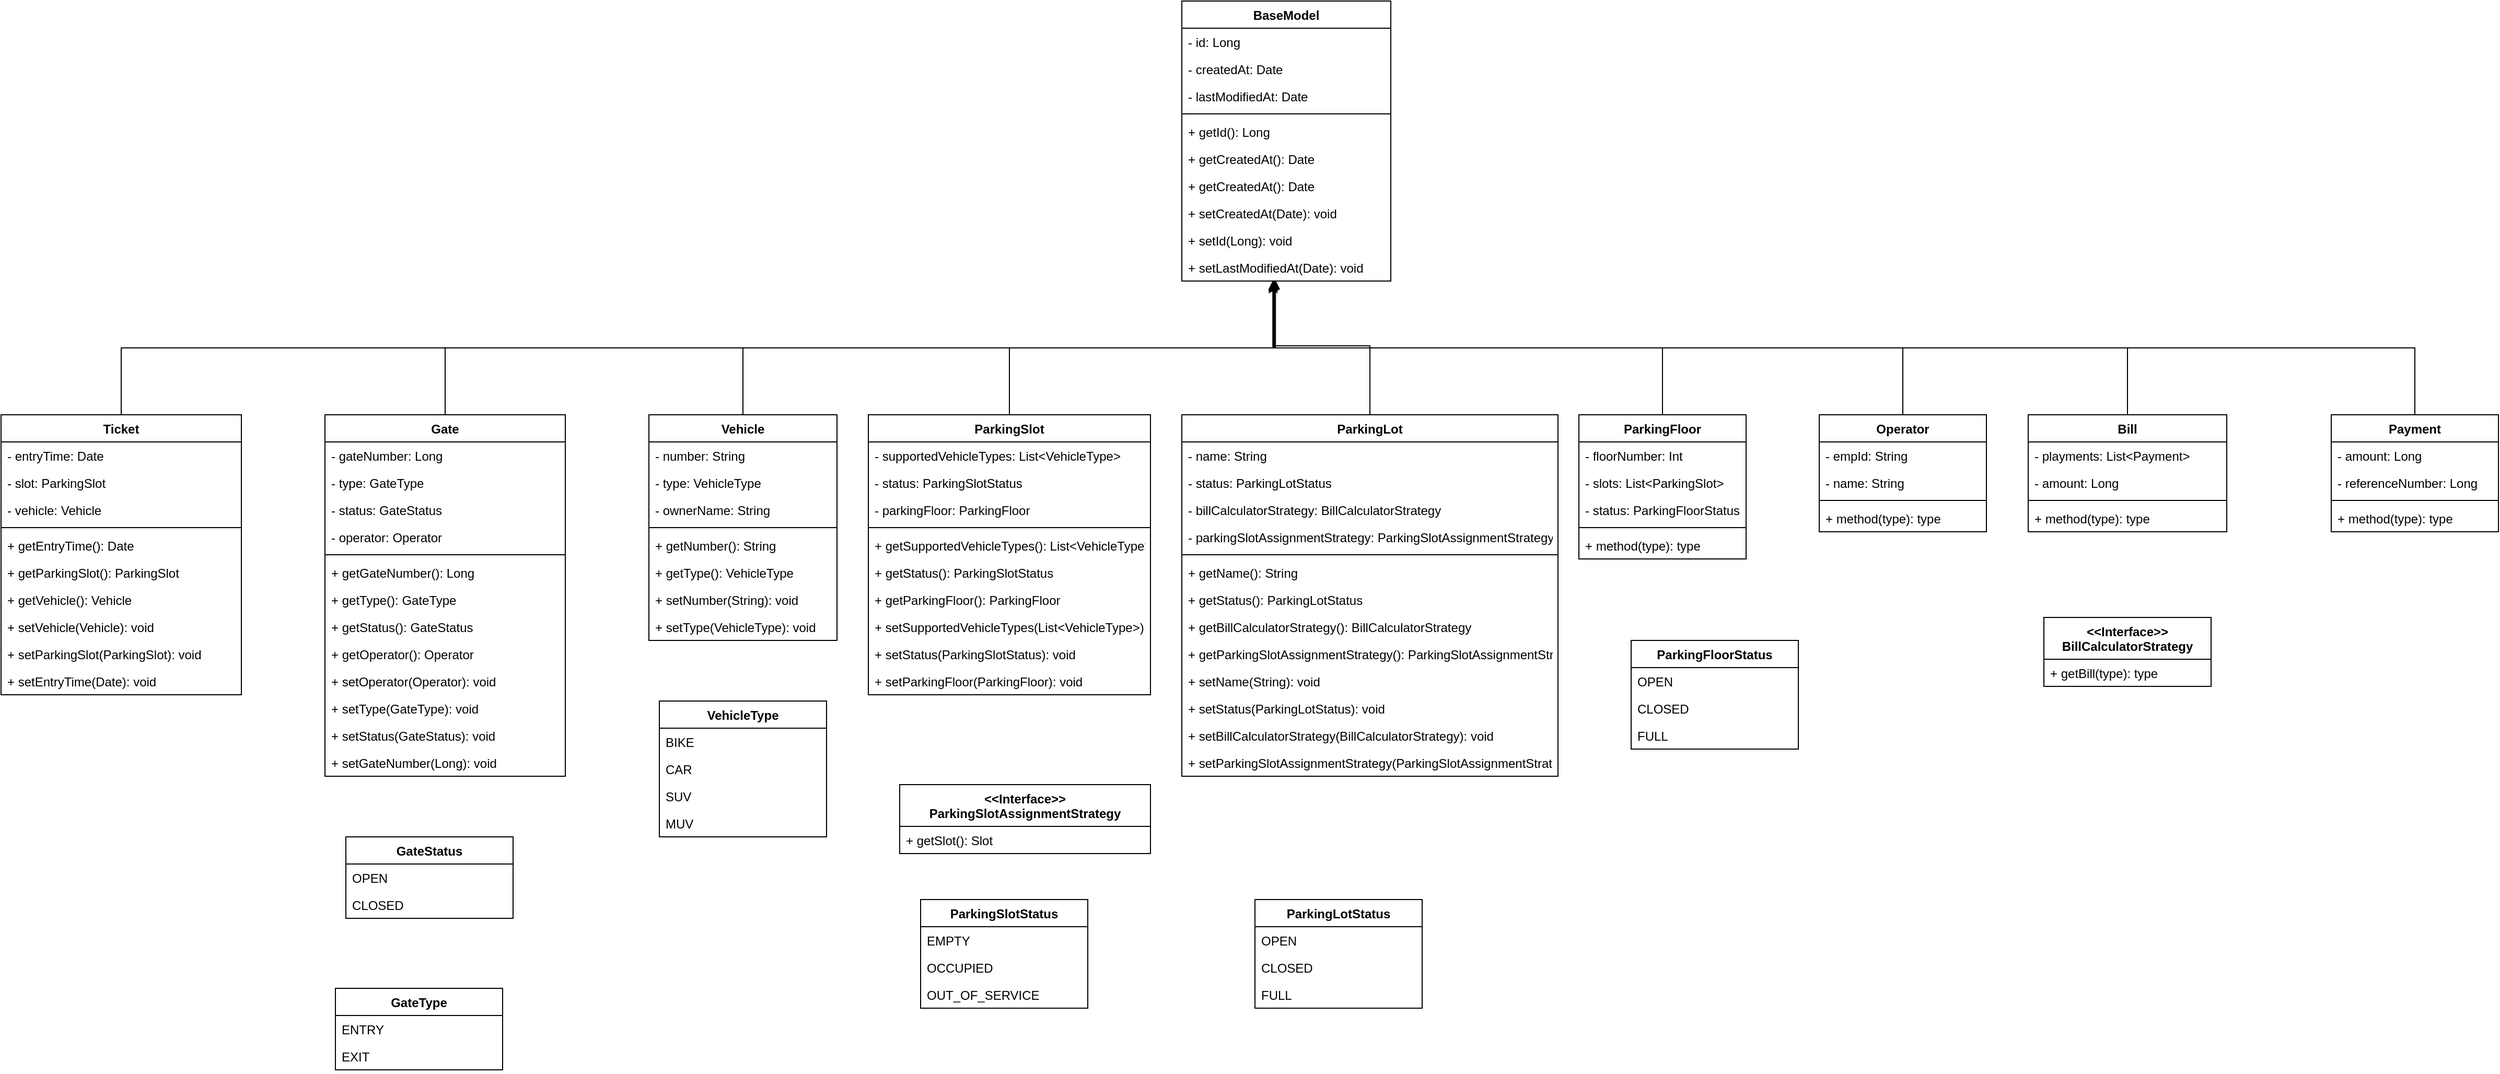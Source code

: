 <mxfile version="20.7.4" type="device"><diagram id="C5RBs43oDa-KdzZeNtuy" name="Page-1"><mxGraphModel dx="3709" dy="2249" grid="1" gridSize="10" guides="1" tooltips="1" connect="1" arrows="1" fold="1" page="1" pageScale="1" pageWidth="827" pageHeight="1169" math="0" shadow="0"><root><mxCell id="WIyWlLk6GJQsqaUBKTNV-0"/><mxCell id="WIyWlLk6GJQsqaUBKTNV-1" parent="WIyWlLk6GJQsqaUBKTNV-0"/><mxCell id="fBGwEeuH_EXyj-3FGyth-104" style="edgeStyle=orthogonalEdgeStyle;rounded=0;orthogonalLoop=1;jettySize=auto;html=1;entryX=0.437;entryY=1.105;entryDx=0;entryDy=0;entryPerimeter=0;" edge="1" parent="WIyWlLk6GJQsqaUBKTNV-1" source="fBGwEeuH_EXyj-3FGyth-0" target="fBGwEeuH_EXyj-3FGyth-51"><mxGeometry relative="1" as="geometry"><Array as="points"><mxPoint x="1170" y="-30"/><mxPoint x="1077" y="-30"/></Array></mxGeometry></mxCell><mxCell id="fBGwEeuH_EXyj-3FGyth-0" value="ParkingLot" style="swimlane;fontStyle=1;align=center;verticalAlign=top;childLayout=stackLayout;horizontal=1;startSize=26;horizontalStack=0;resizeParent=1;resizeParentMax=0;resizeLast=0;collapsible=1;marginBottom=0;" vertex="1" parent="WIyWlLk6GJQsqaUBKTNV-1"><mxGeometry x="990" y="36" width="360" height="346" as="geometry"/></mxCell><mxCell id="fBGwEeuH_EXyj-3FGyth-1" value="- name: String" style="text;strokeColor=none;fillColor=none;align=left;verticalAlign=top;spacingLeft=4;spacingRight=4;overflow=hidden;rotatable=0;points=[[0,0.5],[1,0.5]];portConstraint=eastwest;" vertex="1" parent="fBGwEeuH_EXyj-3FGyth-0"><mxGeometry y="26" width="360" height="26" as="geometry"/></mxCell><mxCell id="fBGwEeuH_EXyj-3FGyth-67" value="- status: ParkingLotStatus" style="text;strokeColor=none;fillColor=none;align=left;verticalAlign=top;spacingLeft=4;spacingRight=4;overflow=hidden;rotatable=0;points=[[0,0.5],[1,0.5]];portConstraint=eastwest;" vertex="1" parent="fBGwEeuH_EXyj-3FGyth-0"><mxGeometry y="52" width="360" height="26" as="geometry"/></mxCell><mxCell id="fBGwEeuH_EXyj-3FGyth-94" value="- billCalculatorStrategy: BillCalculatorStrategy" style="text;strokeColor=none;fillColor=none;align=left;verticalAlign=top;spacingLeft=4;spacingRight=4;overflow=hidden;rotatable=0;points=[[0,0.5],[1,0.5]];portConstraint=eastwest;" vertex="1" parent="fBGwEeuH_EXyj-3FGyth-0"><mxGeometry y="78" width="360" height="26" as="geometry"/></mxCell><mxCell id="fBGwEeuH_EXyj-3FGyth-138" value="- parkingSlotAssignmentStrategy: ParkingSlotAssignmentStrategy" style="text;strokeColor=none;fillColor=none;align=left;verticalAlign=top;spacingLeft=4;spacingRight=4;overflow=hidden;rotatable=0;points=[[0,0.5],[1,0.5]];portConstraint=eastwest;" vertex="1" parent="fBGwEeuH_EXyj-3FGyth-0"><mxGeometry y="104" width="360" height="26" as="geometry"/></mxCell><mxCell id="fBGwEeuH_EXyj-3FGyth-2" value="" style="line;strokeWidth=1;fillColor=none;align=left;verticalAlign=middle;spacingTop=-1;spacingLeft=3;spacingRight=3;rotatable=0;labelPosition=right;points=[];portConstraint=eastwest;strokeColor=inherit;" vertex="1" parent="fBGwEeuH_EXyj-3FGyth-0"><mxGeometry y="130" width="360" height="8" as="geometry"/></mxCell><mxCell id="fBGwEeuH_EXyj-3FGyth-152" value="+ getName(): String" style="text;strokeColor=none;fillColor=none;align=left;verticalAlign=top;spacingLeft=4;spacingRight=4;overflow=hidden;rotatable=0;points=[[0,0.5],[1,0.5]];portConstraint=eastwest;" vertex="1" parent="fBGwEeuH_EXyj-3FGyth-0"><mxGeometry y="138" width="360" height="26" as="geometry"/></mxCell><mxCell id="fBGwEeuH_EXyj-3FGyth-151" value="+ getStatus(): ParkingLotStatus" style="text;strokeColor=none;fillColor=none;align=left;verticalAlign=top;spacingLeft=4;spacingRight=4;overflow=hidden;rotatable=0;points=[[0,0.5],[1,0.5]];portConstraint=eastwest;" vertex="1" parent="fBGwEeuH_EXyj-3FGyth-0"><mxGeometry y="164" width="360" height="26" as="geometry"/></mxCell><mxCell id="fBGwEeuH_EXyj-3FGyth-150" value="+ getBillCalculatorStrategy(): BillCalculatorStrategy" style="text;strokeColor=none;fillColor=none;align=left;verticalAlign=top;spacingLeft=4;spacingRight=4;overflow=hidden;rotatable=0;points=[[0,0.5],[1,0.5]];portConstraint=eastwest;" vertex="1" parent="fBGwEeuH_EXyj-3FGyth-0"><mxGeometry y="190" width="360" height="26" as="geometry"/></mxCell><mxCell id="fBGwEeuH_EXyj-3FGyth-149" value="+ getParkingSlotAssignmentStrategy(): ParkingSlotAssignmentStrategy" style="text;strokeColor=none;fillColor=none;align=left;verticalAlign=top;spacingLeft=4;spacingRight=4;overflow=hidden;rotatable=0;points=[[0,0.5],[1,0.5]];portConstraint=eastwest;" vertex="1" parent="fBGwEeuH_EXyj-3FGyth-0"><mxGeometry y="216" width="360" height="26" as="geometry"/></mxCell><mxCell id="fBGwEeuH_EXyj-3FGyth-146" value="+ setName(String): void" style="text;strokeColor=none;fillColor=none;align=left;verticalAlign=top;spacingLeft=4;spacingRight=4;overflow=hidden;rotatable=0;points=[[0,0.5],[1,0.5]];portConstraint=eastwest;" vertex="1" parent="fBGwEeuH_EXyj-3FGyth-0"><mxGeometry y="242" width="360" height="26" as="geometry"/></mxCell><mxCell id="fBGwEeuH_EXyj-3FGyth-147" value="+ setStatus(ParkingLotStatus): void" style="text;strokeColor=none;fillColor=none;align=left;verticalAlign=top;spacingLeft=4;spacingRight=4;overflow=hidden;rotatable=0;points=[[0,0.5],[1,0.5]];portConstraint=eastwest;" vertex="1" parent="fBGwEeuH_EXyj-3FGyth-0"><mxGeometry y="268" width="360" height="26" as="geometry"/></mxCell><mxCell id="fBGwEeuH_EXyj-3FGyth-148" value="+ setBillCalculatorStrategy(BillCalculatorStrategy): void" style="text;strokeColor=none;fillColor=none;align=left;verticalAlign=top;spacingLeft=4;spacingRight=4;overflow=hidden;rotatable=0;points=[[0,0.5],[1,0.5]];portConstraint=eastwest;" vertex="1" parent="fBGwEeuH_EXyj-3FGyth-0"><mxGeometry y="294" width="360" height="26" as="geometry"/></mxCell><mxCell id="fBGwEeuH_EXyj-3FGyth-3" value="+ setParkingSlotAssignmentStrategy(ParkingSlotAssignmentStrategy): void" style="text;strokeColor=none;fillColor=none;align=left;verticalAlign=top;spacingLeft=4;spacingRight=4;overflow=hidden;rotatable=0;points=[[0,0.5],[1,0.5]];portConstraint=eastwest;" vertex="1" parent="fBGwEeuH_EXyj-3FGyth-0"><mxGeometry y="320" width="360" height="26" as="geometry"/></mxCell><mxCell id="fBGwEeuH_EXyj-3FGyth-105" style="edgeStyle=orthogonalEdgeStyle;rounded=0;orthogonalLoop=1;jettySize=auto;html=1;entryX=0.443;entryY=1;entryDx=0;entryDy=0;entryPerimeter=0;" edge="1" parent="WIyWlLk6GJQsqaUBKTNV-1" source="fBGwEeuH_EXyj-3FGyth-4" target="fBGwEeuH_EXyj-3FGyth-51"><mxGeometry relative="1" as="geometry"/></mxCell><mxCell id="fBGwEeuH_EXyj-3FGyth-4" value="ParkingFloor" style="swimlane;fontStyle=1;align=center;verticalAlign=top;childLayout=stackLayout;horizontal=1;startSize=26;horizontalStack=0;resizeParent=1;resizeParentMax=0;resizeLast=0;collapsible=1;marginBottom=0;" vertex="1" parent="WIyWlLk6GJQsqaUBKTNV-1"><mxGeometry x="1370" y="36" width="160" height="138" as="geometry"/></mxCell><mxCell id="fBGwEeuH_EXyj-3FGyth-5" value="- floorNumber: Int" style="text;strokeColor=none;fillColor=none;align=left;verticalAlign=top;spacingLeft=4;spacingRight=4;overflow=hidden;rotatable=0;points=[[0,0.5],[1,0.5]];portConstraint=eastwest;" vertex="1" parent="fBGwEeuH_EXyj-3FGyth-4"><mxGeometry y="26" width="160" height="26" as="geometry"/></mxCell><mxCell id="fBGwEeuH_EXyj-3FGyth-66" value="- slots: List&lt;ParkingSlot&gt;" style="text;strokeColor=none;fillColor=none;align=left;verticalAlign=top;spacingLeft=4;spacingRight=4;overflow=hidden;rotatable=0;points=[[0,0.5],[1,0.5]];portConstraint=eastwest;" vertex="1" parent="fBGwEeuH_EXyj-3FGyth-4"><mxGeometry y="52" width="160" height="26" as="geometry"/></mxCell><mxCell id="fBGwEeuH_EXyj-3FGyth-93" value="- status: ParkingFloorStatus" style="text;strokeColor=none;fillColor=none;align=left;verticalAlign=top;spacingLeft=4;spacingRight=4;overflow=hidden;rotatable=0;points=[[0,0.5],[1,0.5]];portConstraint=eastwest;" vertex="1" parent="fBGwEeuH_EXyj-3FGyth-4"><mxGeometry y="78" width="160" height="26" as="geometry"/></mxCell><mxCell id="fBGwEeuH_EXyj-3FGyth-6" value="" style="line;strokeWidth=1;fillColor=none;align=left;verticalAlign=middle;spacingTop=-1;spacingLeft=3;spacingRight=3;rotatable=0;labelPosition=right;points=[];portConstraint=eastwest;strokeColor=inherit;" vertex="1" parent="fBGwEeuH_EXyj-3FGyth-4"><mxGeometry y="104" width="160" height="8" as="geometry"/></mxCell><mxCell id="fBGwEeuH_EXyj-3FGyth-7" value="+ method(type): type" style="text;strokeColor=none;fillColor=none;align=left;verticalAlign=top;spacingLeft=4;spacingRight=4;overflow=hidden;rotatable=0;points=[[0,0.5],[1,0.5]];portConstraint=eastwest;" vertex="1" parent="fBGwEeuH_EXyj-3FGyth-4"><mxGeometry y="112" width="160" height="26" as="geometry"/></mxCell><mxCell id="fBGwEeuH_EXyj-3FGyth-103" style="edgeStyle=orthogonalEdgeStyle;rounded=0;orthogonalLoop=1;jettySize=auto;html=1;entryX=0.437;entryY=1.035;entryDx=0;entryDy=0;entryPerimeter=0;" edge="1" parent="WIyWlLk6GJQsqaUBKTNV-1" source="fBGwEeuH_EXyj-3FGyth-8" target="fBGwEeuH_EXyj-3FGyth-51"><mxGeometry relative="1" as="geometry"/></mxCell><mxCell id="fBGwEeuH_EXyj-3FGyth-8" value="ParkingSlot" style="swimlane;fontStyle=1;align=center;verticalAlign=top;childLayout=stackLayout;horizontal=1;startSize=26;horizontalStack=0;resizeParent=1;resizeParentMax=0;resizeLast=0;collapsible=1;marginBottom=0;" vertex="1" parent="WIyWlLk6GJQsqaUBKTNV-1"><mxGeometry x="690" y="36" width="270" height="268" as="geometry"/></mxCell><mxCell id="fBGwEeuH_EXyj-3FGyth-9" value="- supportedVehicleTypes: List&lt;VehicleType&gt;" style="text;strokeColor=none;fillColor=none;align=left;verticalAlign=top;spacingLeft=4;spacingRight=4;overflow=hidden;rotatable=0;points=[[0,0.5],[1,0.5]];portConstraint=eastwest;" vertex="1" parent="fBGwEeuH_EXyj-3FGyth-8"><mxGeometry y="26" width="270" height="26" as="geometry"/></mxCell><mxCell id="fBGwEeuH_EXyj-3FGyth-71" value="- status: ParkingSlotStatus" style="text;strokeColor=none;fillColor=none;align=left;verticalAlign=top;spacingLeft=4;spacingRight=4;overflow=hidden;rotatable=0;points=[[0,0.5],[1,0.5]];portConstraint=eastwest;" vertex="1" parent="fBGwEeuH_EXyj-3FGyth-8"><mxGeometry y="52" width="270" height="26" as="geometry"/></mxCell><mxCell id="fBGwEeuH_EXyj-3FGyth-139" value="- parkingFloor: ParkingFloor" style="text;strokeColor=none;fillColor=none;align=left;verticalAlign=top;spacingLeft=4;spacingRight=4;overflow=hidden;rotatable=0;points=[[0,0.5],[1,0.5]];portConstraint=eastwest;" vertex="1" parent="fBGwEeuH_EXyj-3FGyth-8"><mxGeometry y="78" width="270" height="26" as="geometry"/></mxCell><mxCell id="fBGwEeuH_EXyj-3FGyth-10" value="" style="line;strokeWidth=1;fillColor=none;align=left;verticalAlign=middle;spacingTop=-1;spacingLeft=3;spacingRight=3;rotatable=0;labelPosition=right;points=[];portConstraint=eastwest;strokeColor=inherit;" vertex="1" parent="fBGwEeuH_EXyj-3FGyth-8"><mxGeometry y="104" width="270" height="8" as="geometry"/></mxCell><mxCell id="fBGwEeuH_EXyj-3FGyth-143" value="+ getSupportedVehicleTypes(): List&lt;VehicleType&gt;" style="text;strokeColor=none;fillColor=none;align=left;verticalAlign=top;spacingLeft=4;spacingRight=4;overflow=hidden;rotatable=0;points=[[0,0.5],[1,0.5]];portConstraint=eastwest;" vertex="1" parent="fBGwEeuH_EXyj-3FGyth-8"><mxGeometry y="112" width="270" height="26" as="geometry"/></mxCell><mxCell id="fBGwEeuH_EXyj-3FGyth-144" value="+ getStatus(): ParkingSlotStatus" style="text;strokeColor=none;fillColor=none;align=left;verticalAlign=top;spacingLeft=4;spacingRight=4;overflow=hidden;rotatable=0;points=[[0,0.5],[1,0.5]];portConstraint=eastwest;" vertex="1" parent="fBGwEeuH_EXyj-3FGyth-8"><mxGeometry y="138" width="270" height="26" as="geometry"/></mxCell><mxCell id="fBGwEeuH_EXyj-3FGyth-145" value="+ getParkingFloor(): ParkingFloor" style="text;strokeColor=none;fillColor=none;align=left;verticalAlign=top;spacingLeft=4;spacingRight=4;overflow=hidden;rotatable=0;points=[[0,0.5],[1,0.5]];portConstraint=eastwest;" vertex="1" parent="fBGwEeuH_EXyj-3FGyth-8"><mxGeometry y="164" width="270" height="26" as="geometry"/></mxCell><mxCell id="fBGwEeuH_EXyj-3FGyth-141" value="+ setSupportedVehicleTypes(List&lt;VehicleType&gt;) : void" style="text;strokeColor=none;fillColor=none;align=left;verticalAlign=top;spacingLeft=4;spacingRight=4;overflow=hidden;rotatable=0;points=[[0,0.5],[1,0.5]];portConstraint=eastwest;" vertex="1" parent="fBGwEeuH_EXyj-3FGyth-8"><mxGeometry y="190" width="270" height="26" as="geometry"/></mxCell><mxCell id="fBGwEeuH_EXyj-3FGyth-142" value="+ setStatus(ParkingSlotStatus): void" style="text;strokeColor=none;fillColor=none;align=left;verticalAlign=top;spacingLeft=4;spacingRight=4;overflow=hidden;rotatable=0;points=[[0,0.5],[1,0.5]];portConstraint=eastwest;" vertex="1" parent="fBGwEeuH_EXyj-3FGyth-8"><mxGeometry y="216" width="270" height="26" as="geometry"/></mxCell><mxCell id="fBGwEeuH_EXyj-3FGyth-11" value="+ setParkingFloor(ParkingFloor): void" style="text;strokeColor=none;fillColor=none;align=left;verticalAlign=top;spacingLeft=4;spacingRight=4;overflow=hidden;rotatable=0;points=[[0,0.5],[1,0.5]];portConstraint=eastwest;" vertex="1" parent="fBGwEeuH_EXyj-3FGyth-8"><mxGeometry y="242" width="270" height="26" as="geometry"/></mxCell><mxCell id="fBGwEeuH_EXyj-3FGyth-100" style="edgeStyle=orthogonalEdgeStyle;rounded=0;orthogonalLoop=1;jettySize=auto;html=1;entryX=0.437;entryY=1.035;entryDx=0;entryDy=0;entryPerimeter=0;" edge="1" parent="WIyWlLk6GJQsqaUBKTNV-1" source="fBGwEeuH_EXyj-3FGyth-12" target="fBGwEeuH_EXyj-3FGyth-51"><mxGeometry relative="1" as="geometry"/></mxCell><mxCell id="fBGwEeuH_EXyj-3FGyth-12" value="Vehicle" style="swimlane;fontStyle=1;align=center;verticalAlign=top;childLayout=stackLayout;horizontal=1;startSize=26;horizontalStack=0;resizeParent=1;resizeParentMax=0;resizeLast=0;collapsible=1;marginBottom=0;" vertex="1" parent="WIyWlLk6GJQsqaUBKTNV-1"><mxGeometry x="480" y="36" width="180" height="216" as="geometry"/></mxCell><mxCell id="fBGwEeuH_EXyj-3FGyth-13" value="- number: String" style="text;strokeColor=none;fillColor=none;align=left;verticalAlign=top;spacingLeft=4;spacingRight=4;overflow=hidden;rotatable=0;points=[[0,0.5],[1,0.5]];portConstraint=eastwest;" vertex="1" parent="fBGwEeuH_EXyj-3FGyth-12"><mxGeometry y="26" width="180" height="26" as="geometry"/></mxCell><mxCell id="fBGwEeuH_EXyj-3FGyth-137" value="- type: VehicleType" style="text;strokeColor=none;fillColor=none;align=left;verticalAlign=top;spacingLeft=4;spacingRight=4;overflow=hidden;rotatable=0;points=[[0,0.5],[1,0.5]];portConstraint=eastwest;" vertex="1" parent="fBGwEeuH_EXyj-3FGyth-12"><mxGeometry y="52" width="180" height="26" as="geometry"/></mxCell><mxCell id="fBGwEeuH_EXyj-3FGyth-65" value="- ownerName: String" style="text;strokeColor=none;fillColor=none;align=left;verticalAlign=top;spacingLeft=4;spacingRight=4;overflow=hidden;rotatable=0;points=[[0,0.5],[1,0.5]];portConstraint=eastwest;" vertex="1" parent="fBGwEeuH_EXyj-3FGyth-12"><mxGeometry y="78" width="180" height="26" as="geometry"/></mxCell><mxCell id="fBGwEeuH_EXyj-3FGyth-14" value="" style="line;strokeWidth=1;fillColor=none;align=left;verticalAlign=middle;spacingTop=-1;spacingLeft=3;spacingRight=3;rotatable=0;labelPosition=right;points=[];portConstraint=eastwest;strokeColor=inherit;" vertex="1" parent="fBGwEeuH_EXyj-3FGyth-12"><mxGeometry y="104" width="180" height="8" as="geometry"/></mxCell><mxCell id="fBGwEeuH_EXyj-3FGyth-134" value="+ getNumber(): String" style="text;strokeColor=none;fillColor=none;align=left;verticalAlign=top;spacingLeft=4;spacingRight=4;overflow=hidden;rotatable=0;points=[[0,0.5],[1,0.5]];portConstraint=eastwest;" vertex="1" parent="fBGwEeuH_EXyj-3FGyth-12"><mxGeometry y="112" width="180" height="26" as="geometry"/></mxCell><mxCell id="fBGwEeuH_EXyj-3FGyth-135" value="+ getType(): VehicleType" style="text;strokeColor=none;fillColor=none;align=left;verticalAlign=top;spacingLeft=4;spacingRight=4;overflow=hidden;rotatable=0;points=[[0,0.5],[1,0.5]];portConstraint=eastwest;" vertex="1" parent="fBGwEeuH_EXyj-3FGyth-12"><mxGeometry y="138" width="180" height="26" as="geometry"/></mxCell><mxCell id="fBGwEeuH_EXyj-3FGyth-136" value="+ setNumber(String): void" style="text;strokeColor=none;fillColor=none;align=left;verticalAlign=top;spacingLeft=4;spacingRight=4;overflow=hidden;rotatable=0;points=[[0,0.5],[1,0.5]];portConstraint=eastwest;" vertex="1" parent="fBGwEeuH_EXyj-3FGyth-12"><mxGeometry y="164" width="180" height="26" as="geometry"/></mxCell><mxCell id="fBGwEeuH_EXyj-3FGyth-15" value="+ setType(VehicleType): void" style="text;strokeColor=none;fillColor=none;align=left;verticalAlign=top;spacingLeft=4;spacingRight=4;overflow=hidden;rotatable=0;points=[[0,0.5],[1,0.5]];portConstraint=eastwest;" vertex="1" parent="fBGwEeuH_EXyj-3FGyth-12"><mxGeometry y="190" width="180" height="26" as="geometry"/></mxCell><mxCell id="fBGwEeuH_EXyj-3FGyth-99" style="edgeStyle=orthogonalEdgeStyle;rounded=0;orthogonalLoop=1;jettySize=auto;html=1;entryX=0.437;entryY=0.965;entryDx=0;entryDy=0;entryPerimeter=0;" edge="1" parent="WIyWlLk6GJQsqaUBKTNV-1" source="fBGwEeuH_EXyj-3FGyth-16" target="fBGwEeuH_EXyj-3FGyth-51"><mxGeometry relative="1" as="geometry"/></mxCell><mxCell id="fBGwEeuH_EXyj-3FGyth-16" value="Gate" style="swimlane;fontStyle=1;align=center;verticalAlign=top;childLayout=stackLayout;horizontal=1;startSize=26;horizontalStack=0;resizeParent=1;resizeParentMax=0;resizeLast=0;collapsible=1;marginBottom=0;" vertex="1" parent="WIyWlLk6GJQsqaUBKTNV-1"><mxGeometry x="170" y="36" width="230" height="346" as="geometry"/></mxCell><mxCell id="fBGwEeuH_EXyj-3FGyth-17" value="- gateNumber: Long" style="text;strokeColor=none;fillColor=none;align=left;verticalAlign=top;spacingLeft=4;spacingRight=4;overflow=hidden;rotatable=0;points=[[0,0.5],[1,0.5]];portConstraint=eastwest;" vertex="1" parent="fBGwEeuH_EXyj-3FGyth-16"><mxGeometry y="26" width="230" height="26" as="geometry"/></mxCell><mxCell id="fBGwEeuH_EXyj-3FGyth-58" value="- type: GateType" style="text;strokeColor=none;fillColor=none;align=left;verticalAlign=top;spacingLeft=4;spacingRight=4;overflow=hidden;rotatable=0;points=[[0,0.5],[1,0.5]];portConstraint=eastwest;" vertex="1" parent="fBGwEeuH_EXyj-3FGyth-16"><mxGeometry y="52" width="230" height="26" as="geometry"/></mxCell><mxCell id="fBGwEeuH_EXyj-3FGyth-63" value="- status: GateStatus" style="text;strokeColor=none;fillColor=none;align=left;verticalAlign=top;spacingLeft=4;spacingRight=4;overflow=hidden;rotatable=0;points=[[0,0.5],[1,0.5]];portConstraint=eastwest;" vertex="1" parent="fBGwEeuH_EXyj-3FGyth-16"><mxGeometry y="78" width="230" height="26" as="geometry"/></mxCell><mxCell id="fBGwEeuH_EXyj-3FGyth-64" value="- operator: Operator" style="text;strokeColor=none;fillColor=none;align=left;verticalAlign=top;spacingLeft=4;spacingRight=4;overflow=hidden;rotatable=0;points=[[0,0.5],[1,0.5]];portConstraint=eastwest;" vertex="1" parent="fBGwEeuH_EXyj-3FGyth-16"><mxGeometry y="104" width="230" height="26" as="geometry"/></mxCell><mxCell id="fBGwEeuH_EXyj-3FGyth-18" value="" style="line;strokeWidth=1;fillColor=none;align=left;verticalAlign=middle;spacingTop=-1;spacingLeft=3;spacingRight=3;rotatable=0;labelPosition=right;points=[];portConstraint=eastwest;strokeColor=inherit;" vertex="1" parent="fBGwEeuH_EXyj-3FGyth-16"><mxGeometry y="130" width="230" height="8" as="geometry"/></mxCell><mxCell id="fBGwEeuH_EXyj-3FGyth-118" value="+ getGateNumber(): Long" style="text;strokeColor=none;fillColor=none;align=left;verticalAlign=top;spacingLeft=4;spacingRight=4;overflow=hidden;rotatable=0;points=[[0,0.5],[1,0.5]];portConstraint=eastwest;" vertex="1" parent="fBGwEeuH_EXyj-3FGyth-16"><mxGeometry y="138" width="230" height="26" as="geometry"/></mxCell><mxCell id="fBGwEeuH_EXyj-3FGyth-119" value="+ getType(): GateType" style="text;strokeColor=none;fillColor=none;align=left;verticalAlign=top;spacingLeft=4;spacingRight=4;overflow=hidden;rotatable=0;points=[[0,0.5],[1,0.5]];portConstraint=eastwest;" vertex="1" parent="fBGwEeuH_EXyj-3FGyth-16"><mxGeometry y="164" width="230" height="26" as="geometry"/></mxCell><mxCell id="fBGwEeuH_EXyj-3FGyth-120" value="+ getStatus(): GateStatus" style="text;strokeColor=none;fillColor=none;align=left;verticalAlign=top;spacingLeft=4;spacingRight=4;overflow=hidden;rotatable=0;points=[[0,0.5],[1,0.5]];portConstraint=eastwest;" vertex="1" parent="fBGwEeuH_EXyj-3FGyth-16"><mxGeometry y="190" width="230" height="26" as="geometry"/></mxCell><mxCell id="fBGwEeuH_EXyj-3FGyth-121" value="+ getOperator(): Operator" style="text;strokeColor=none;fillColor=none;align=left;verticalAlign=top;spacingLeft=4;spacingRight=4;overflow=hidden;rotatable=0;points=[[0,0.5],[1,0.5]];portConstraint=eastwest;" vertex="1" parent="fBGwEeuH_EXyj-3FGyth-16"><mxGeometry y="216" width="230" height="26" as="geometry"/></mxCell><mxCell id="fBGwEeuH_EXyj-3FGyth-122" value="+ setOperator(Operator): void" style="text;strokeColor=none;fillColor=none;align=left;verticalAlign=top;spacingLeft=4;spacingRight=4;overflow=hidden;rotatable=0;points=[[0,0.5],[1,0.5]];portConstraint=eastwest;" vertex="1" parent="fBGwEeuH_EXyj-3FGyth-16"><mxGeometry y="242" width="230" height="26" as="geometry"/></mxCell><mxCell id="fBGwEeuH_EXyj-3FGyth-123" value="+ setType(GateType): void" style="text;strokeColor=none;fillColor=none;align=left;verticalAlign=top;spacingLeft=4;spacingRight=4;overflow=hidden;rotatable=0;points=[[0,0.5],[1,0.5]];portConstraint=eastwest;" vertex="1" parent="fBGwEeuH_EXyj-3FGyth-16"><mxGeometry y="268" width="230" height="26" as="geometry"/></mxCell><mxCell id="fBGwEeuH_EXyj-3FGyth-124" value="+ setStatus(GateStatus): void" style="text;strokeColor=none;fillColor=none;align=left;verticalAlign=top;spacingLeft=4;spacingRight=4;overflow=hidden;rotatable=0;points=[[0,0.5],[1,0.5]];portConstraint=eastwest;" vertex="1" parent="fBGwEeuH_EXyj-3FGyth-16"><mxGeometry y="294" width="230" height="26" as="geometry"/></mxCell><mxCell id="fBGwEeuH_EXyj-3FGyth-19" value="+ setGateNumber(Long): void" style="text;strokeColor=none;fillColor=none;align=left;verticalAlign=top;spacingLeft=4;spacingRight=4;overflow=hidden;rotatable=0;points=[[0,0.5],[1,0.5]];portConstraint=eastwest;" vertex="1" parent="fBGwEeuH_EXyj-3FGyth-16"><mxGeometry y="320" width="230" height="26" as="geometry"/></mxCell><mxCell id="fBGwEeuH_EXyj-3FGyth-20" value="VehicleType" style="swimlane;fontStyle=1;align=center;verticalAlign=top;childLayout=stackLayout;horizontal=1;startSize=26;horizontalStack=0;resizeParent=1;resizeParentMax=0;resizeLast=0;collapsible=1;marginBottom=0;" vertex="1" parent="WIyWlLk6GJQsqaUBKTNV-1"><mxGeometry x="490" y="310" width="160" height="130" as="geometry"/></mxCell><mxCell id="fBGwEeuH_EXyj-3FGyth-21" value="BIKE" style="text;strokeColor=none;fillColor=none;align=left;verticalAlign=top;spacingLeft=4;spacingRight=4;overflow=hidden;rotatable=0;points=[[0,0.5],[1,0.5]];portConstraint=eastwest;" vertex="1" parent="fBGwEeuH_EXyj-3FGyth-20"><mxGeometry y="26" width="160" height="26" as="geometry"/></mxCell><mxCell id="fBGwEeuH_EXyj-3FGyth-68" value="CAR" style="text;strokeColor=none;fillColor=none;align=left;verticalAlign=top;spacingLeft=4;spacingRight=4;overflow=hidden;rotatable=0;points=[[0,0.5],[1,0.5]];portConstraint=eastwest;" vertex="1" parent="fBGwEeuH_EXyj-3FGyth-20"><mxGeometry y="52" width="160" height="26" as="geometry"/></mxCell><mxCell id="fBGwEeuH_EXyj-3FGyth-69" value="SUV" style="text;strokeColor=none;fillColor=none;align=left;verticalAlign=top;spacingLeft=4;spacingRight=4;overflow=hidden;rotatable=0;points=[[0,0.5],[1,0.5]];portConstraint=eastwest;" vertex="1" parent="fBGwEeuH_EXyj-3FGyth-20"><mxGeometry y="78" width="160" height="26" as="geometry"/></mxCell><mxCell id="fBGwEeuH_EXyj-3FGyth-70" value="MUV" style="text;strokeColor=none;fillColor=none;align=left;verticalAlign=top;spacingLeft=4;spacingRight=4;overflow=hidden;rotatable=0;points=[[0,0.5],[1,0.5]];portConstraint=eastwest;" vertex="1" parent="fBGwEeuH_EXyj-3FGyth-20"><mxGeometry y="104" width="160" height="26" as="geometry"/></mxCell><mxCell id="fBGwEeuH_EXyj-3FGyth-106" style="edgeStyle=orthogonalEdgeStyle;rounded=0;orthogonalLoop=1;jettySize=auto;html=1;entryX=0.443;entryY=0.965;entryDx=0;entryDy=0;entryPerimeter=0;" edge="1" parent="WIyWlLk6GJQsqaUBKTNV-1" source="fBGwEeuH_EXyj-3FGyth-24" target="fBGwEeuH_EXyj-3FGyth-51"><mxGeometry relative="1" as="geometry"/></mxCell><mxCell id="fBGwEeuH_EXyj-3FGyth-24" value="Operator" style="swimlane;fontStyle=1;align=center;verticalAlign=top;childLayout=stackLayout;horizontal=1;startSize=26;horizontalStack=0;resizeParent=1;resizeParentMax=0;resizeLast=0;collapsible=1;marginBottom=0;" vertex="1" parent="WIyWlLk6GJQsqaUBKTNV-1"><mxGeometry x="1600" y="36" width="160" height="112" as="geometry"/></mxCell><mxCell id="fBGwEeuH_EXyj-3FGyth-79" value="- empId: String" style="text;strokeColor=none;fillColor=none;align=left;verticalAlign=top;spacingLeft=4;spacingRight=4;overflow=hidden;rotatable=0;points=[[0,0.5],[1,0.5]];portConstraint=eastwest;" vertex="1" parent="fBGwEeuH_EXyj-3FGyth-24"><mxGeometry y="26" width="160" height="26" as="geometry"/></mxCell><mxCell id="fBGwEeuH_EXyj-3FGyth-25" value="- name: String" style="text;strokeColor=none;fillColor=none;align=left;verticalAlign=top;spacingLeft=4;spacingRight=4;overflow=hidden;rotatable=0;points=[[0,0.5],[1,0.5]];portConstraint=eastwest;" vertex="1" parent="fBGwEeuH_EXyj-3FGyth-24"><mxGeometry y="52" width="160" height="26" as="geometry"/></mxCell><mxCell id="fBGwEeuH_EXyj-3FGyth-26" value="" style="line;strokeWidth=1;fillColor=none;align=left;verticalAlign=middle;spacingTop=-1;spacingLeft=3;spacingRight=3;rotatable=0;labelPosition=right;points=[];portConstraint=eastwest;strokeColor=inherit;" vertex="1" parent="fBGwEeuH_EXyj-3FGyth-24"><mxGeometry y="78" width="160" height="8" as="geometry"/></mxCell><mxCell id="fBGwEeuH_EXyj-3FGyth-27" value="+ method(type): type" style="text;strokeColor=none;fillColor=none;align=left;verticalAlign=top;spacingLeft=4;spacingRight=4;overflow=hidden;rotatable=0;points=[[0,0.5],[1,0.5]];portConstraint=eastwest;" vertex="1" parent="fBGwEeuH_EXyj-3FGyth-24"><mxGeometry y="86" width="160" height="26" as="geometry"/></mxCell><mxCell id="fBGwEeuH_EXyj-3FGyth-28" value="GateType" style="swimlane;fontStyle=1;align=center;verticalAlign=top;childLayout=stackLayout;horizontal=1;startSize=26;horizontalStack=0;resizeParent=1;resizeParentMax=0;resizeLast=0;collapsible=1;marginBottom=0;" vertex="1" parent="WIyWlLk6GJQsqaUBKTNV-1"><mxGeometry x="180" y="585" width="160" height="78" as="geometry"/></mxCell><mxCell id="fBGwEeuH_EXyj-3FGyth-29" value="ENTRY" style="text;strokeColor=none;fillColor=none;align=left;verticalAlign=top;spacingLeft=4;spacingRight=4;overflow=hidden;rotatable=0;points=[[0,0.5],[1,0.5]];portConstraint=eastwest;" vertex="1" parent="fBGwEeuH_EXyj-3FGyth-28"><mxGeometry y="26" width="160" height="26" as="geometry"/></mxCell><mxCell id="fBGwEeuH_EXyj-3FGyth-59" value="EXIT" style="text;strokeColor=none;fillColor=none;align=left;verticalAlign=top;spacingLeft=4;spacingRight=4;overflow=hidden;rotatable=0;points=[[0,0.5],[1,0.5]];portConstraint=eastwest;" vertex="1" parent="fBGwEeuH_EXyj-3FGyth-28"><mxGeometry y="52" width="160" height="26" as="geometry"/></mxCell><mxCell id="fBGwEeuH_EXyj-3FGyth-107" style="edgeStyle=orthogonalEdgeStyle;rounded=0;orthogonalLoop=1;jettySize=auto;html=1;entryX=0.448;entryY=0.965;entryDx=0;entryDy=0;entryPerimeter=0;" edge="1" parent="WIyWlLk6GJQsqaUBKTNV-1" source="fBGwEeuH_EXyj-3FGyth-32" target="fBGwEeuH_EXyj-3FGyth-51"><mxGeometry relative="1" as="geometry"/></mxCell><mxCell id="fBGwEeuH_EXyj-3FGyth-32" value="Bill" style="swimlane;fontStyle=1;align=center;verticalAlign=top;childLayout=stackLayout;horizontal=1;startSize=26;horizontalStack=0;resizeParent=1;resizeParentMax=0;resizeLast=0;collapsible=1;marginBottom=0;" vertex="1" parent="WIyWlLk6GJQsqaUBKTNV-1"><mxGeometry x="1800" y="36" width="190" height="112" as="geometry"/></mxCell><mxCell id="fBGwEeuH_EXyj-3FGyth-33" value="- playments: List&lt;Payment&gt;" style="text;strokeColor=none;fillColor=none;align=left;verticalAlign=top;spacingLeft=4;spacingRight=4;overflow=hidden;rotatable=0;points=[[0,0.5],[1,0.5]];portConstraint=eastwest;" vertex="1" parent="fBGwEeuH_EXyj-3FGyth-32"><mxGeometry y="26" width="190" height="26" as="geometry"/></mxCell><mxCell id="fBGwEeuH_EXyj-3FGyth-72" value="- amount: Long" style="text;strokeColor=none;fillColor=none;align=left;verticalAlign=top;spacingLeft=4;spacingRight=4;overflow=hidden;rotatable=0;points=[[0,0.5],[1,0.5]];portConstraint=eastwest;" vertex="1" parent="fBGwEeuH_EXyj-3FGyth-32"><mxGeometry y="52" width="190" height="26" as="geometry"/></mxCell><mxCell id="fBGwEeuH_EXyj-3FGyth-34" value="" style="line;strokeWidth=1;fillColor=none;align=left;verticalAlign=middle;spacingTop=-1;spacingLeft=3;spacingRight=3;rotatable=0;labelPosition=right;points=[];portConstraint=eastwest;strokeColor=inherit;" vertex="1" parent="fBGwEeuH_EXyj-3FGyth-32"><mxGeometry y="78" width="190" height="8" as="geometry"/></mxCell><mxCell id="fBGwEeuH_EXyj-3FGyth-35" value="+ method(type): type" style="text;strokeColor=none;fillColor=none;align=left;verticalAlign=top;spacingLeft=4;spacingRight=4;overflow=hidden;rotatable=0;points=[[0,0.5],[1,0.5]];portConstraint=eastwest;" vertex="1" parent="fBGwEeuH_EXyj-3FGyth-32"><mxGeometry y="86" width="190" height="26" as="geometry"/></mxCell><mxCell id="fBGwEeuH_EXyj-3FGyth-96" style="edgeStyle=orthogonalEdgeStyle;rounded=0;orthogonalLoop=1;jettySize=auto;html=1;entryX=0.437;entryY=0.965;entryDx=0;entryDy=0;entryPerimeter=0;" edge="1" parent="WIyWlLk6GJQsqaUBKTNV-1" source="fBGwEeuH_EXyj-3FGyth-36" target="fBGwEeuH_EXyj-3FGyth-51"><mxGeometry relative="1" as="geometry"/></mxCell><mxCell id="fBGwEeuH_EXyj-3FGyth-36" value="Ticket" style="swimlane;fontStyle=1;align=center;verticalAlign=top;childLayout=stackLayout;horizontal=1;startSize=26;horizontalStack=0;resizeParent=1;resizeParentMax=0;resizeLast=0;collapsible=1;marginBottom=0;" vertex="1" parent="WIyWlLk6GJQsqaUBKTNV-1"><mxGeometry x="-140" y="36" width="230" height="268" as="geometry"/></mxCell><mxCell id="fBGwEeuH_EXyj-3FGyth-37" value="- entryTime: Date" style="text;strokeColor=none;fillColor=none;align=left;verticalAlign=top;spacingLeft=4;spacingRight=4;overflow=hidden;rotatable=0;points=[[0,0.5],[1,0.5]];portConstraint=eastwest;" vertex="1" parent="fBGwEeuH_EXyj-3FGyth-36"><mxGeometry y="26" width="230" height="26" as="geometry"/></mxCell><mxCell id="fBGwEeuH_EXyj-3FGyth-73" value="- slot: ParkingSlot" style="text;strokeColor=none;fillColor=none;align=left;verticalAlign=top;spacingLeft=4;spacingRight=4;overflow=hidden;rotatable=0;points=[[0,0.5],[1,0.5]];portConstraint=eastwest;" vertex="1" parent="fBGwEeuH_EXyj-3FGyth-36"><mxGeometry y="52" width="230" height="26" as="geometry"/></mxCell><mxCell id="fBGwEeuH_EXyj-3FGyth-95" value="- vehicle: Vehicle" style="text;strokeColor=none;fillColor=none;align=left;verticalAlign=top;spacingLeft=4;spacingRight=4;overflow=hidden;rotatable=0;points=[[0,0.5],[1,0.5]];portConstraint=eastwest;" vertex="1" parent="fBGwEeuH_EXyj-3FGyth-36"><mxGeometry y="78" width="230" height="26" as="geometry"/></mxCell><mxCell id="fBGwEeuH_EXyj-3FGyth-38" value="" style="line;strokeWidth=1;fillColor=none;align=left;verticalAlign=middle;spacingTop=-1;spacingLeft=3;spacingRight=3;rotatable=0;labelPosition=right;points=[];portConstraint=eastwest;strokeColor=inherit;" vertex="1" parent="fBGwEeuH_EXyj-3FGyth-36"><mxGeometry y="104" width="230" height="8" as="geometry"/></mxCell><mxCell id="fBGwEeuH_EXyj-3FGyth-110" value="+ getEntryTime(): Date" style="text;strokeColor=none;fillColor=none;align=left;verticalAlign=top;spacingLeft=4;spacingRight=4;overflow=hidden;rotatable=0;points=[[0,0.5],[1,0.5]];portConstraint=eastwest;" vertex="1" parent="fBGwEeuH_EXyj-3FGyth-36"><mxGeometry y="112" width="230" height="26" as="geometry"/></mxCell><mxCell id="fBGwEeuH_EXyj-3FGyth-111" value="+ getParkingSlot(): ParkingSlot" style="text;strokeColor=none;fillColor=none;align=left;verticalAlign=top;spacingLeft=4;spacingRight=4;overflow=hidden;rotatable=0;points=[[0,0.5],[1,0.5]];portConstraint=eastwest;" vertex="1" parent="fBGwEeuH_EXyj-3FGyth-36"><mxGeometry y="138" width="230" height="26" as="geometry"/></mxCell><mxCell id="fBGwEeuH_EXyj-3FGyth-112" value="+ getVehicle(): Vehicle" style="text;strokeColor=none;fillColor=none;align=left;verticalAlign=top;spacingLeft=4;spacingRight=4;overflow=hidden;rotatable=0;points=[[0,0.5],[1,0.5]];portConstraint=eastwest;" vertex="1" parent="fBGwEeuH_EXyj-3FGyth-36"><mxGeometry y="164" width="230" height="26" as="geometry"/></mxCell><mxCell id="fBGwEeuH_EXyj-3FGyth-113" value="+ setVehicle(Vehicle): void" style="text;strokeColor=none;fillColor=none;align=left;verticalAlign=top;spacingLeft=4;spacingRight=4;overflow=hidden;rotatable=0;points=[[0,0.5],[1,0.5]];portConstraint=eastwest;" vertex="1" parent="fBGwEeuH_EXyj-3FGyth-36"><mxGeometry y="190" width="230" height="26" as="geometry"/></mxCell><mxCell id="fBGwEeuH_EXyj-3FGyth-114" value="+ setParkingSlot(ParkingSlot): void" style="text;strokeColor=none;fillColor=none;align=left;verticalAlign=top;spacingLeft=4;spacingRight=4;overflow=hidden;rotatable=0;points=[[0,0.5],[1,0.5]];portConstraint=eastwest;" vertex="1" parent="fBGwEeuH_EXyj-3FGyth-36"><mxGeometry y="216" width="230" height="26" as="geometry"/></mxCell><mxCell id="fBGwEeuH_EXyj-3FGyth-39" value="+ setEntryTime(Date): void" style="text;strokeColor=none;fillColor=none;align=left;verticalAlign=top;spacingLeft=4;spacingRight=4;overflow=hidden;rotatable=0;points=[[0,0.5],[1,0.5]];portConstraint=eastwest;" vertex="1" parent="fBGwEeuH_EXyj-3FGyth-36"><mxGeometry y="242" width="230" height="26" as="geometry"/></mxCell><mxCell id="fBGwEeuH_EXyj-3FGyth-40" value="&lt;&lt;Interface&gt;&gt;&#10;BillCalculatorStrategy" style="swimlane;fontStyle=1;align=center;verticalAlign=top;childLayout=stackLayout;horizontal=1;startSize=40;horizontalStack=0;resizeParent=1;resizeParentMax=0;resizeLast=0;collapsible=1;marginBottom=0;" vertex="1" parent="WIyWlLk6GJQsqaUBKTNV-1"><mxGeometry x="1815" y="230" width="160" height="66" as="geometry"/></mxCell><mxCell id="fBGwEeuH_EXyj-3FGyth-43" value="+ getBill(type): type" style="text;strokeColor=none;fillColor=none;align=left;verticalAlign=top;spacingLeft=4;spacingRight=4;overflow=hidden;rotatable=0;points=[[0,0.5],[1,0.5]];portConstraint=eastwest;" vertex="1" parent="fBGwEeuH_EXyj-3FGyth-40"><mxGeometry y="40" width="160" height="26" as="geometry"/></mxCell><mxCell id="fBGwEeuH_EXyj-3FGyth-48" value="BaseModel" style="swimlane;fontStyle=1;align=center;verticalAlign=top;childLayout=stackLayout;horizontal=1;startSize=26;horizontalStack=0;resizeParent=1;resizeParentMax=0;resizeLast=0;collapsible=1;marginBottom=0;" vertex="1" parent="WIyWlLk6GJQsqaUBKTNV-1"><mxGeometry x="990" y="-360" width="200" height="268" as="geometry"/></mxCell><mxCell id="fBGwEeuH_EXyj-3FGyth-49" value="- id: Long" style="text;strokeColor=none;fillColor=none;align=left;verticalAlign=top;spacingLeft=4;spacingRight=4;overflow=hidden;rotatable=0;points=[[0,0.5],[1,0.5]];portConstraint=eastwest;" vertex="1" parent="fBGwEeuH_EXyj-3FGyth-48"><mxGeometry y="26" width="200" height="26" as="geometry"/></mxCell><mxCell id="fBGwEeuH_EXyj-3FGyth-52" value="- createdAt: Date" style="text;strokeColor=none;fillColor=none;align=left;verticalAlign=top;spacingLeft=4;spacingRight=4;overflow=hidden;rotatable=0;points=[[0,0.5],[1,0.5]];portConstraint=eastwest;" vertex="1" parent="fBGwEeuH_EXyj-3FGyth-48"><mxGeometry y="52" width="200" height="26" as="geometry"/></mxCell><mxCell id="fBGwEeuH_EXyj-3FGyth-53" value="- lastModifiedAt: Date" style="text;strokeColor=none;fillColor=none;align=left;verticalAlign=top;spacingLeft=4;spacingRight=4;overflow=hidden;rotatable=0;points=[[0,0.5],[1,0.5]];portConstraint=eastwest;" vertex="1" parent="fBGwEeuH_EXyj-3FGyth-48"><mxGeometry y="78" width="200" height="26" as="geometry"/></mxCell><mxCell id="fBGwEeuH_EXyj-3FGyth-50" value="" style="line;strokeWidth=1;fillColor=none;align=left;verticalAlign=middle;spacingTop=-1;spacingLeft=3;spacingRight=3;rotatable=0;labelPosition=right;points=[];portConstraint=eastwest;strokeColor=inherit;" vertex="1" parent="fBGwEeuH_EXyj-3FGyth-48"><mxGeometry y="104" width="200" height="8" as="geometry"/></mxCell><mxCell id="fBGwEeuH_EXyj-3FGyth-125" value="+ getId(): Long" style="text;strokeColor=none;fillColor=none;align=left;verticalAlign=top;spacingLeft=4;spacingRight=4;overflow=hidden;rotatable=0;points=[[0,0.5],[1,0.5]];portConstraint=eastwest;" vertex="1" parent="fBGwEeuH_EXyj-3FGyth-48"><mxGeometry y="112" width="200" height="26" as="geometry"/></mxCell><mxCell id="fBGwEeuH_EXyj-3FGyth-126" value="+ getCreatedAt(): Date" style="text;strokeColor=none;fillColor=none;align=left;verticalAlign=top;spacingLeft=4;spacingRight=4;overflow=hidden;rotatable=0;points=[[0,0.5],[1,0.5]];portConstraint=eastwest;" vertex="1" parent="fBGwEeuH_EXyj-3FGyth-48"><mxGeometry y="138" width="200" height="26" as="geometry"/></mxCell><mxCell id="fBGwEeuH_EXyj-3FGyth-131" value="+ getCreatedAt(): Date" style="text;strokeColor=none;fillColor=none;align=left;verticalAlign=top;spacingLeft=4;spacingRight=4;overflow=hidden;rotatable=0;points=[[0,0.5],[1,0.5]];portConstraint=eastwest;" vertex="1" parent="fBGwEeuH_EXyj-3FGyth-48"><mxGeometry y="164" width="200" height="26" as="geometry"/></mxCell><mxCell id="fBGwEeuH_EXyj-3FGyth-133" value="+ setCreatedAt(Date): void" style="text;strokeColor=none;fillColor=none;align=left;verticalAlign=top;spacingLeft=4;spacingRight=4;overflow=hidden;rotatable=0;points=[[0,0.5],[1,0.5]];portConstraint=eastwest;" vertex="1" parent="fBGwEeuH_EXyj-3FGyth-48"><mxGeometry y="190" width="200" height="26" as="geometry"/></mxCell><mxCell id="fBGwEeuH_EXyj-3FGyth-132" value="+ setId(Long): void" style="text;strokeColor=none;fillColor=none;align=left;verticalAlign=top;spacingLeft=4;spacingRight=4;overflow=hidden;rotatable=0;points=[[0,0.5],[1,0.5]];portConstraint=eastwest;" vertex="1" parent="fBGwEeuH_EXyj-3FGyth-48"><mxGeometry y="216" width="200" height="26" as="geometry"/></mxCell><mxCell id="fBGwEeuH_EXyj-3FGyth-51" value="+ setLastModifiedAt(Date): void" style="text;strokeColor=none;fillColor=none;align=left;verticalAlign=top;spacingLeft=4;spacingRight=4;overflow=hidden;rotatable=0;points=[[0,0.5],[1,0.5]];portConstraint=eastwest;" vertex="1" parent="fBGwEeuH_EXyj-3FGyth-48"><mxGeometry y="242" width="200" height="26" as="geometry"/></mxCell><mxCell id="fBGwEeuH_EXyj-3FGyth-108" style="edgeStyle=orthogonalEdgeStyle;rounded=0;orthogonalLoop=1;jettySize=auto;html=1;entryX=0.437;entryY=1;entryDx=0;entryDy=0;entryPerimeter=0;" edge="1" parent="WIyWlLk6GJQsqaUBKTNV-1" source="fBGwEeuH_EXyj-3FGyth-54" target="fBGwEeuH_EXyj-3FGyth-51"><mxGeometry relative="1" as="geometry"/></mxCell><mxCell id="fBGwEeuH_EXyj-3FGyth-54" value="Payment" style="swimlane;fontStyle=1;align=center;verticalAlign=top;childLayout=stackLayout;horizontal=1;startSize=26;horizontalStack=0;resizeParent=1;resizeParentMax=0;resizeLast=0;collapsible=1;marginBottom=0;" vertex="1" parent="WIyWlLk6GJQsqaUBKTNV-1"><mxGeometry x="2090" y="36" width="160" height="112" as="geometry"/></mxCell><mxCell id="fBGwEeuH_EXyj-3FGyth-55" value="- amount: Long" style="text;strokeColor=none;fillColor=none;align=left;verticalAlign=top;spacingLeft=4;spacingRight=4;overflow=hidden;rotatable=0;points=[[0,0.5],[1,0.5]];portConstraint=eastwest;" vertex="1" parent="fBGwEeuH_EXyj-3FGyth-54"><mxGeometry y="26" width="160" height="26" as="geometry"/></mxCell><mxCell id="fBGwEeuH_EXyj-3FGyth-140" value="- referenceNumber: Long" style="text;strokeColor=none;fillColor=none;align=left;verticalAlign=top;spacingLeft=4;spacingRight=4;overflow=hidden;rotatable=0;points=[[0,0.5],[1,0.5]];portConstraint=eastwest;" vertex="1" parent="fBGwEeuH_EXyj-3FGyth-54"><mxGeometry y="52" width="160" height="26" as="geometry"/></mxCell><mxCell id="fBGwEeuH_EXyj-3FGyth-56" value="" style="line;strokeWidth=1;fillColor=none;align=left;verticalAlign=middle;spacingTop=-1;spacingLeft=3;spacingRight=3;rotatable=0;labelPosition=right;points=[];portConstraint=eastwest;strokeColor=inherit;" vertex="1" parent="fBGwEeuH_EXyj-3FGyth-54"><mxGeometry y="78" width="160" height="8" as="geometry"/></mxCell><mxCell id="fBGwEeuH_EXyj-3FGyth-57" value="+ method(type): type" style="text;strokeColor=none;fillColor=none;align=left;verticalAlign=top;spacingLeft=4;spacingRight=4;overflow=hidden;rotatable=0;points=[[0,0.5],[1,0.5]];portConstraint=eastwest;" vertex="1" parent="fBGwEeuH_EXyj-3FGyth-54"><mxGeometry y="86" width="160" height="26" as="geometry"/></mxCell><mxCell id="fBGwEeuH_EXyj-3FGyth-60" value="GateStatus" style="swimlane;fontStyle=1;align=center;verticalAlign=top;childLayout=stackLayout;horizontal=1;startSize=26;horizontalStack=0;resizeParent=1;resizeParentMax=0;resizeLast=0;collapsible=1;marginBottom=0;" vertex="1" parent="WIyWlLk6GJQsqaUBKTNV-1"><mxGeometry x="190" y="440" width="160" height="78" as="geometry"/></mxCell><mxCell id="fBGwEeuH_EXyj-3FGyth-61" value="OPEN" style="text;strokeColor=none;fillColor=none;align=left;verticalAlign=top;spacingLeft=4;spacingRight=4;overflow=hidden;rotatable=0;points=[[0,0.5],[1,0.5]];portConstraint=eastwest;" vertex="1" parent="fBGwEeuH_EXyj-3FGyth-60"><mxGeometry y="26" width="160" height="26" as="geometry"/></mxCell><mxCell id="fBGwEeuH_EXyj-3FGyth-62" value="CLOSED" style="text;strokeColor=none;fillColor=none;align=left;verticalAlign=top;spacingLeft=4;spacingRight=4;overflow=hidden;rotatable=0;points=[[0,0.5],[1,0.5]];portConstraint=eastwest;" vertex="1" parent="fBGwEeuH_EXyj-3FGyth-60"><mxGeometry y="52" width="160" height="26" as="geometry"/></mxCell><mxCell id="fBGwEeuH_EXyj-3FGyth-74" value="&lt;&lt;Interface&gt;&gt;&#10;ParkingSlotAssignmentStrategy" style="swimlane;fontStyle=1;align=center;verticalAlign=top;childLayout=stackLayout;horizontal=1;startSize=40;horizontalStack=0;resizeParent=1;resizeParentMax=0;resizeLast=0;collapsible=1;marginBottom=0;" vertex="1" parent="WIyWlLk6GJQsqaUBKTNV-1"><mxGeometry x="720" y="390" width="240" height="66" as="geometry"/></mxCell><mxCell id="fBGwEeuH_EXyj-3FGyth-77" value="+ getSlot(): Slot" style="text;strokeColor=none;fillColor=none;align=left;verticalAlign=top;spacingLeft=4;spacingRight=4;overflow=hidden;rotatable=0;points=[[0,0.5],[1,0.5]];portConstraint=eastwest;" vertex="1" parent="fBGwEeuH_EXyj-3FGyth-74"><mxGeometry y="40" width="240" height="26" as="geometry"/></mxCell><mxCell id="fBGwEeuH_EXyj-3FGyth-80" value="ParkingLotStatus" style="swimlane;fontStyle=1;align=center;verticalAlign=top;childLayout=stackLayout;horizontal=1;startSize=26;horizontalStack=0;resizeParent=1;resizeParentMax=0;resizeLast=0;collapsible=1;marginBottom=0;" vertex="1" parent="WIyWlLk6GJQsqaUBKTNV-1"><mxGeometry x="1060" y="500" width="160" height="104" as="geometry"/></mxCell><mxCell id="fBGwEeuH_EXyj-3FGyth-81" value="OPEN" style="text;strokeColor=none;fillColor=none;align=left;verticalAlign=top;spacingLeft=4;spacingRight=4;overflow=hidden;rotatable=0;points=[[0,0.5],[1,0.5]];portConstraint=eastwest;" vertex="1" parent="fBGwEeuH_EXyj-3FGyth-80"><mxGeometry y="26" width="160" height="26" as="geometry"/></mxCell><mxCell id="fBGwEeuH_EXyj-3FGyth-83" value="CLOSED" style="text;strokeColor=none;fillColor=none;align=left;verticalAlign=top;spacingLeft=4;spacingRight=4;overflow=hidden;rotatable=0;points=[[0,0.5],[1,0.5]];portConstraint=eastwest;" vertex="1" parent="fBGwEeuH_EXyj-3FGyth-80"><mxGeometry y="52" width="160" height="26" as="geometry"/></mxCell><mxCell id="fBGwEeuH_EXyj-3FGyth-82" value="FULL" style="text;strokeColor=none;fillColor=none;align=left;verticalAlign=top;spacingLeft=4;spacingRight=4;overflow=hidden;rotatable=0;points=[[0,0.5],[1,0.5]];portConstraint=eastwest;" vertex="1" parent="fBGwEeuH_EXyj-3FGyth-80"><mxGeometry y="78" width="160" height="26" as="geometry"/></mxCell><mxCell id="fBGwEeuH_EXyj-3FGyth-84" value="ParkingFloorStatus" style="swimlane;fontStyle=1;align=center;verticalAlign=top;childLayout=stackLayout;horizontal=1;startSize=26;horizontalStack=0;resizeParent=1;resizeParentMax=0;resizeLast=0;collapsible=1;marginBottom=0;" vertex="1" parent="WIyWlLk6GJQsqaUBKTNV-1"><mxGeometry x="1420" y="252" width="160" height="104" as="geometry"/></mxCell><mxCell id="fBGwEeuH_EXyj-3FGyth-85" value="OPEN" style="text;strokeColor=none;fillColor=none;align=left;verticalAlign=top;spacingLeft=4;spacingRight=4;overflow=hidden;rotatable=0;points=[[0,0.5],[1,0.5]];portConstraint=eastwest;" vertex="1" parent="fBGwEeuH_EXyj-3FGyth-84"><mxGeometry y="26" width="160" height="26" as="geometry"/></mxCell><mxCell id="fBGwEeuH_EXyj-3FGyth-86" value="CLOSED" style="text;strokeColor=none;fillColor=none;align=left;verticalAlign=top;spacingLeft=4;spacingRight=4;overflow=hidden;rotatable=0;points=[[0,0.5],[1,0.5]];portConstraint=eastwest;" vertex="1" parent="fBGwEeuH_EXyj-3FGyth-84"><mxGeometry y="52" width="160" height="26" as="geometry"/></mxCell><mxCell id="fBGwEeuH_EXyj-3FGyth-87" value="FULL" style="text;strokeColor=none;fillColor=none;align=left;verticalAlign=top;spacingLeft=4;spacingRight=4;overflow=hidden;rotatable=0;points=[[0,0.5],[1,0.5]];portConstraint=eastwest;" vertex="1" parent="fBGwEeuH_EXyj-3FGyth-84"><mxGeometry y="78" width="160" height="26" as="geometry"/></mxCell><mxCell id="fBGwEeuH_EXyj-3FGyth-88" value="ParkingSlotStatus" style="swimlane;fontStyle=1;align=center;verticalAlign=top;childLayout=stackLayout;horizontal=1;startSize=26;horizontalStack=0;resizeParent=1;resizeParentMax=0;resizeLast=0;collapsible=1;marginBottom=0;" vertex="1" parent="WIyWlLk6GJQsqaUBKTNV-1"><mxGeometry x="740" y="500" width="160" height="104" as="geometry"/></mxCell><mxCell id="fBGwEeuH_EXyj-3FGyth-89" value="EMPTY" style="text;strokeColor=none;fillColor=none;align=left;verticalAlign=top;spacingLeft=4;spacingRight=4;overflow=hidden;rotatable=0;points=[[0,0.5],[1,0.5]];portConstraint=eastwest;" vertex="1" parent="fBGwEeuH_EXyj-3FGyth-88"><mxGeometry y="26" width="160" height="26" as="geometry"/></mxCell><mxCell id="fBGwEeuH_EXyj-3FGyth-90" value="OCCUPIED" style="text;strokeColor=none;fillColor=none;align=left;verticalAlign=top;spacingLeft=4;spacingRight=4;overflow=hidden;rotatable=0;points=[[0,0.5],[1,0.5]];portConstraint=eastwest;" vertex="1" parent="fBGwEeuH_EXyj-3FGyth-88"><mxGeometry y="52" width="160" height="26" as="geometry"/></mxCell><mxCell id="fBGwEeuH_EXyj-3FGyth-91" value="OUT_OF_SERVICE" style="text;strokeColor=none;fillColor=none;align=left;verticalAlign=top;spacingLeft=4;spacingRight=4;overflow=hidden;rotatable=0;points=[[0,0.5],[1,0.5]];portConstraint=eastwest;" vertex="1" parent="fBGwEeuH_EXyj-3FGyth-88"><mxGeometry y="78" width="160" height="26" as="geometry"/></mxCell></root></mxGraphModel></diagram></mxfile>